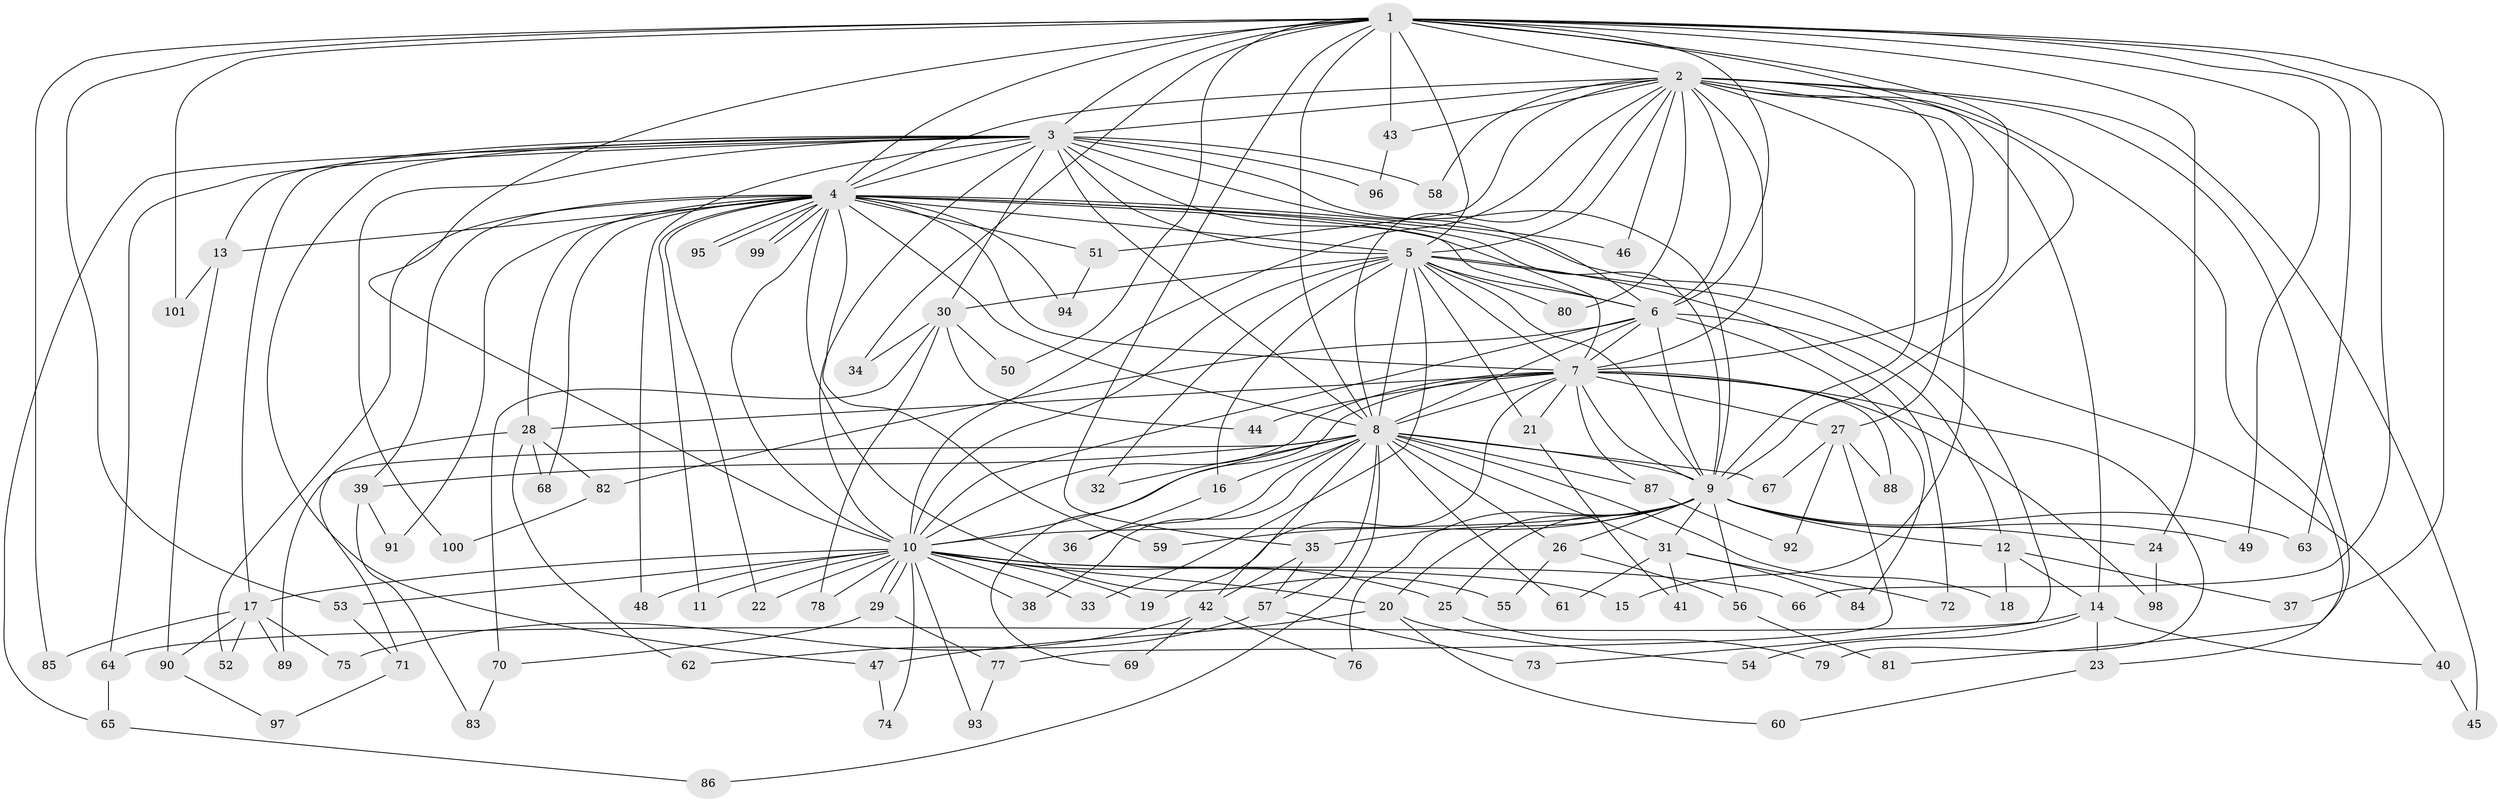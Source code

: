 // coarse degree distribution, {21: 0.013888888888888888, 18: 0.027777777777777776, 17: 0.013888888888888888, 22: 0.027777777777777776, 23: 0.027777777777777776, 11: 0.013888888888888888, 5: 0.08333333333333333, 7: 0.027777777777777776, 3: 0.18055555555555555, 2: 0.5, 4: 0.041666666666666664, 6: 0.041666666666666664}
// Generated by graph-tools (version 1.1) at 2025/23/03/03/25 07:23:46]
// undirected, 101 vertices, 227 edges
graph export_dot {
graph [start="1"]
  node [color=gray90,style=filled];
  1;
  2;
  3;
  4;
  5;
  6;
  7;
  8;
  9;
  10;
  11;
  12;
  13;
  14;
  15;
  16;
  17;
  18;
  19;
  20;
  21;
  22;
  23;
  24;
  25;
  26;
  27;
  28;
  29;
  30;
  31;
  32;
  33;
  34;
  35;
  36;
  37;
  38;
  39;
  40;
  41;
  42;
  43;
  44;
  45;
  46;
  47;
  48;
  49;
  50;
  51;
  52;
  53;
  54;
  55;
  56;
  57;
  58;
  59;
  60;
  61;
  62;
  63;
  64;
  65;
  66;
  67;
  68;
  69;
  70;
  71;
  72;
  73;
  74;
  75;
  76;
  77;
  78;
  79;
  80;
  81;
  82;
  83;
  84;
  85;
  86;
  87;
  88;
  89;
  90;
  91;
  92;
  93;
  94;
  95;
  96;
  97;
  98;
  99;
  100;
  101;
  1 -- 2;
  1 -- 3;
  1 -- 4;
  1 -- 5;
  1 -- 6;
  1 -- 7;
  1 -- 8;
  1 -- 9;
  1 -- 10;
  1 -- 24;
  1 -- 34;
  1 -- 35;
  1 -- 37;
  1 -- 43;
  1 -- 49;
  1 -- 50;
  1 -- 53;
  1 -- 63;
  1 -- 66;
  1 -- 85;
  1 -- 101;
  2 -- 3;
  2 -- 4;
  2 -- 5;
  2 -- 6;
  2 -- 7;
  2 -- 8;
  2 -- 9;
  2 -- 10;
  2 -- 14;
  2 -- 15;
  2 -- 23;
  2 -- 27;
  2 -- 43;
  2 -- 45;
  2 -- 46;
  2 -- 51;
  2 -- 58;
  2 -- 80;
  2 -- 81;
  3 -- 4;
  3 -- 5;
  3 -- 6;
  3 -- 7;
  3 -- 8;
  3 -- 9;
  3 -- 10;
  3 -- 13;
  3 -- 17;
  3 -- 30;
  3 -- 47;
  3 -- 48;
  3 -- 58;
  3 -- 64;
  3 -- 65;
  3 -- 96;
  3 -- 100;
  4 -- 5;
  4 -- 6;
  4 -- 7;
  4 -- 8;
  4 -- 9;
  4 -- 10;
  4 -- 11;
  4 -- 13;
  4 -- 22;
  4 -- 28;
  4 -- 39;
  4 -- 40;
  4 -- 46;
  4 -- 51;
  4 -- 52;
  4 -- 55;
  4 -- 59;
  4 -- 68;
  4 -- 91;
  4 -- 94;
  4 -- 95;
  4 -- 95;
  4 -- 99;
  4 -- 99;
  5 -- 6;
  5 -- 7;
  5 -- 8;
  5 -- 9;
  5 -- 10;
  5 -- 16;
  5 -- 21;
  5 -- 30;
  5 -- 32;
  5 -- 33;
  5 -- 72;
  5 -- 73;
  5 -- 80;
  6 -- 7;
  6 -- 8;
  6 -- 9;
  6 -- 10;
  6 -- 12;
  6 -- 82;
  6 -- 84;
  7 -- 8;
  7 -- 9;
  7 -- 10;
  7 -- 19;
  7 -- 21;
  7 -- 27;
  7 -- 28;
  7 -- 44;
  7 -- 69;
  7 -- 79;
  7 -- 87;
  7 -- 88;
  7 -- 98;
  8 -- 9;
  8 -- 10;
  8 -- 16;
  8 -- 18;
  8 -- 26;
  8 -- 31;
  8 -- 32;
  8 -- 36;
  8 -- 38;
  8 -- 39;
  8 -- 42;
  8 -- 57;
  8 -- 61;
  8 -- 67;
  8 -- 86;
  8 -- 87;
  8 -- 89;
  9 -- 10;
  9 -- 12;
  9 -- 20;
  9 -- 24;
  9 -- 25;
  9 -- 26;
  9 -- 31;
  9 -- 35;
  9 -- 49;
  9 -- 56;
  9 -- 59;
  9 -- 63;
  9 -- 76;
  10 -- 11;
  10 -- 15;
  10 -- 17;
  10 -- 19;
  10 -- 20;
  10 -- 22;
  10 -- 25;
  10 -- 29;
  10 -- 29;
  10 -- 33;
  10 -- 38;
  10 -- 48;
  10 -- 53;
  10 -- 66;
  10 -- 74;
  10 -- 78;
  10 -- 93;
  12 -- 14;
  12 -- 18;
  12 -- 37;
  13 -- 90;
  13 -- 101;
  14 -- 23;
  14 -- 40;
  14 -- 54;
  14 -- 64;
  16 -- 36;
  17 -- 52;
  17 -- 75;
  17 -- 85;
  17 -- 89;
  17 -- 90;
  20 -- 47;
  20 -- 54;
  20 -- 60;
  21 -- 41;
  23 -- 60;
  24 -- 98;
  25 -- 79;
  26 -- 55;
  26 -- 56;
  27 -- 67;
  27 -- 77;
  27 -- 88;
  27 -- 92;
  28 -- 62;
  28 -- 68;
  28 -- 71;
  28 -- 82;
  29 -- 70;
  29 -- 77;
  30 -- 34;
  30 -- 44;
  30 -- 50;
  30 -- 70;
  30 -- 78;
  31 -- 41;
  31 -- 61;
  31 -- 72;
  31 -- 84;
  35 -- 42;
  35 -- 57;
  39 -- 83;
  39 -- 91;
  40 -- 45;
  42 -- 69;
  42 -- 75;
  42 -- 76;
  43 -- 96;
  47 -- 74;
  51 -- 94;
  53 -- 71;
  56 -- 81;
  57 -- 62;
  57 -- 73;
  64 -- 65;
  65 -- 86;
  70 -- 83;
  71 -- 97;
  77 -- 93;
  82 -- 100;
  87 -- 92;
  90 -- 97;
}
